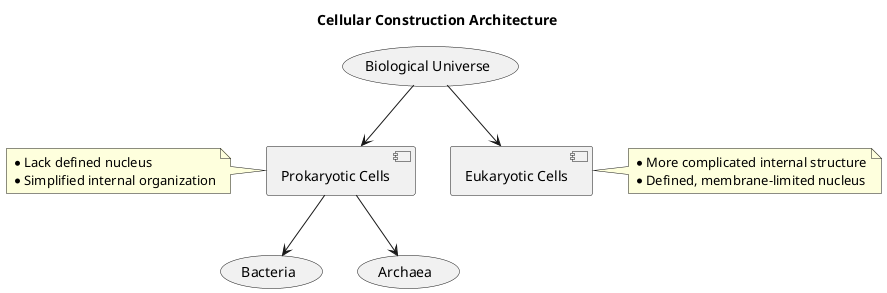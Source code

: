 @startuml
title Cellular Construction Architecture

(Biological Universe) as BiologicalUniverse
'(Prokaryotic Cells) as ProkaryoticCells
'(Eukaryotic Cells) as EukaryoticCells

(Bacteria) as B
(Archaea) as A

[Prokaryotic Cells] as PC
note as PCN
*Lack defined nucleus
*Simplified internal organization
end note
PC .l. PCN

[Eukaryotic Cells] as EC
note as ECN
*More complicated internal structure
*Defined, membrane-limited nucleus
end note
EC  .r. ECN

top to bottom direction

BiologicalUniverse -d-> PC
BiologicalUniverse -d-> EC

PC -down-> B
PC -down-> A

@enduml